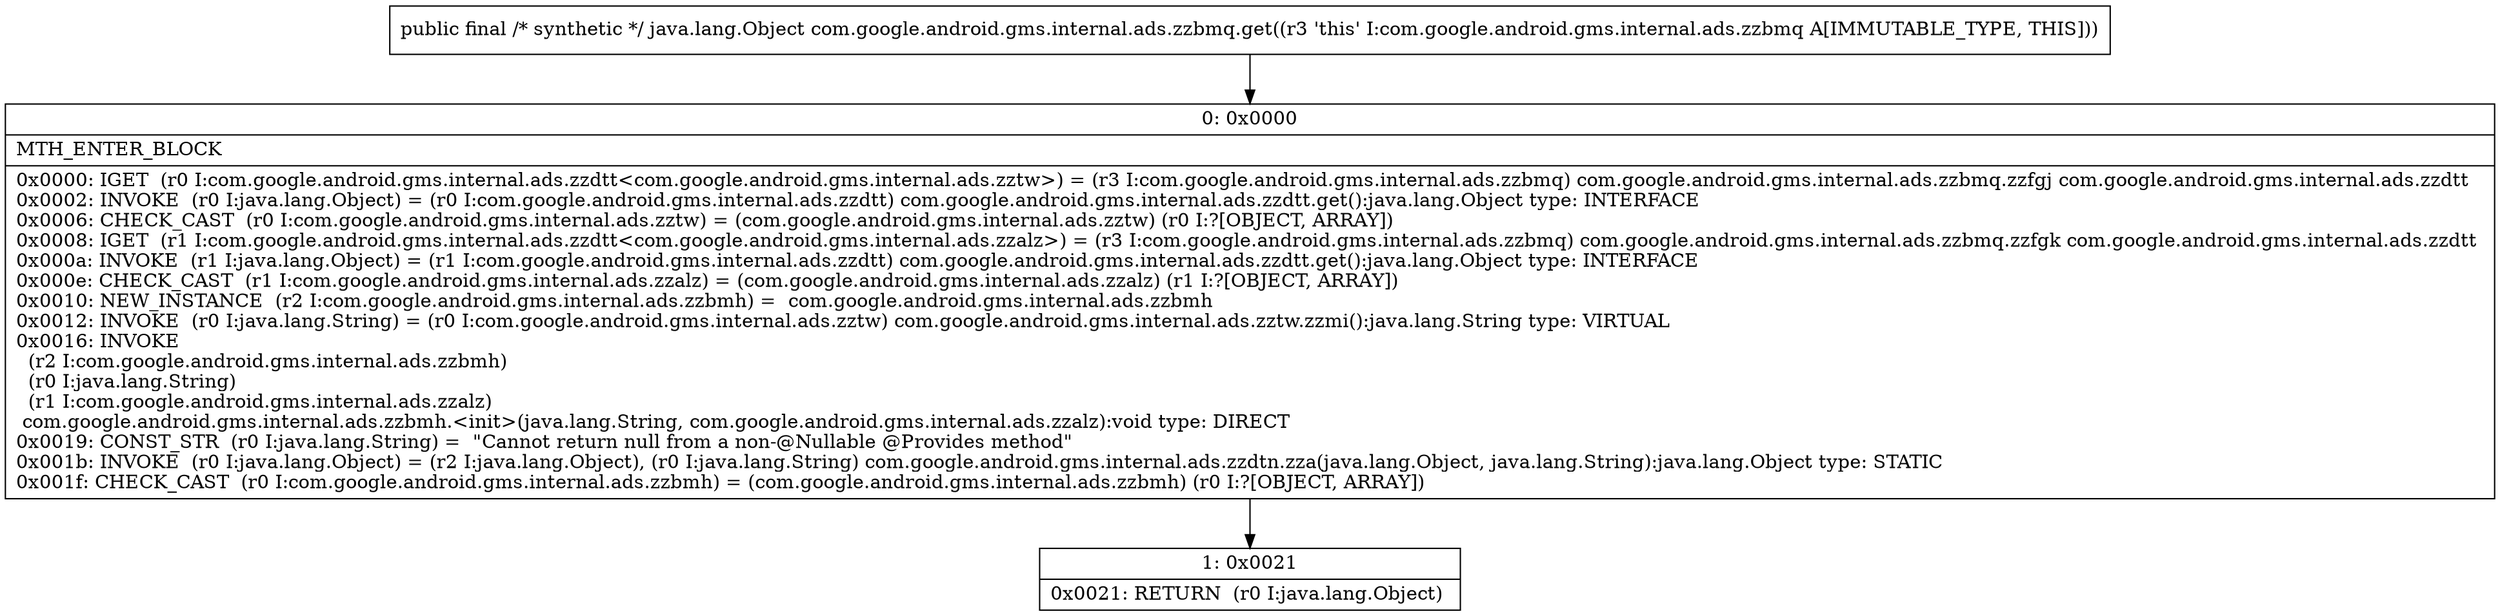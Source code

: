 digraph "CFG forcom.google.android.gms.internal.ads.zzbmq.get()Ljava\/lang\/Object;" {
Node_0 [shape=record,label="{0\:\ 0x0000|MTH_ENTER_BLOCK\l|0x0000: IGET  (r0 I:com.google.android.gms.internal.ads.zzdtt\<com.google.android.gms.internal.ads.zztw\>) = (r3 I:com.google.android.gms.internal.ads.zzbmq) com.google.android.gms.internal.ads.zzbmq.zzfgj com.google.android.gms.internal.ads.zzdtt \l0x0002: INVOKE  (r0 I:java.lang.Object) = (r0 I:com.google.android.gms.internal.ads.zzdtt) com.google.android.gms.internal.ads.zzdtt.get():java.lang.Object type: INTERFACE \l0x0006: CHECK_CAST  (r0 I:com.google.android.gms.internal.ads.zztw) = (com.google.android.gms.internal.ads.zztw) (r0 I:?[OBJECT, ARRAY]) \l0x0008: IGET  (r1 I:com.google.android.gms.internal.ads.zzdtt\<com.google.android.gms.internal.ads.zzalz\>) = (r3 I:com.google.android.gms.internal.ads.zzbmq) com.google.android.gms.internal.ads.zzbmq.zzfgk com.google.android.gms.internal.ads.zzdtt \l0x000a: INVOKE  (r1 I:java.lang.Object) = (r1 I:com.google.android.gms.internal.ads.zzdtt) com.google.android.gms.internal.ads.zzdtt.get():java.lang.Object type: INTERFACE \l0x000e: CHECK_CAST  (r1 I:com.google.android.gms.internal.ads.zzalz) = (com.google.android.gms.internal.ads.zzalz) (r1 I:?[OBJECT, ARRAY]) \l0x0010: NEW_INSTANCE  (r2 I:com.google.android.gms.internal.ads.zzbmh) =  com.google.android.gms.internal.ads.zzbmh \l0x0012: INVOKE  (r0 I:java.lang.String) = (r0 I:com.google.android.gms.internal.ads.zztw) com.google.android.gms.internal.ads.zztw.zzmi():java.lang.String type: VIRTUAL \l0x0016: INVOKE  \l  (r2 I:com.google.android.gms.internal.ads.zzbmh)\l  (r0 I:java.lang.String)\l  (r1 I:com.google.android.gms.internal.ads.zzalz)\l com.google.android.gms.internal.ads.zzbmh.\<init\>(java.lang.String, com.google.android.gms.internal.ads.zzalz):void type: DIRECT \l0x0019: CONST_STR  (r0 I:java.lang.String) =  \"Cannot return null from a non\-@Nullable @Provides method\" \l0x001b: INVOKE  (r0 I:java.lang.Object) = (r2 I:java.lang.Object), (r0 I:java.lang.String) com.google.android.gms.internal.ads.zzdtn.zza(java.lang.Object, java.lang.String):java.lang.Object type: STATIC \l0x001f: CHECK_CAST  (r0 I:com.google.android.gms.internal.ads.zzbmh) = (com.google.android.gms.internal.ads.zzbmh) (r0 I:?[OBJECT, ARRAY]) \l}"];
Node_1 [shape=record,label="{1\:\ 0x0021|0x0021: RETURN  (r0 I:java.lang.Object) \l}"];
MethodNode[shape=record,label="{public final \/* synthetic *\/ java.lang.Object com.google.android.gms.internal.ads.zzbmq.get((r3 'this' I:com.google.android.gms.internal.ads.zzbmq A[IMMUTABLE_TYPE, THIS])) }"];
MethodNode -> Node_0;
Node_0 -> Node_1;
}


